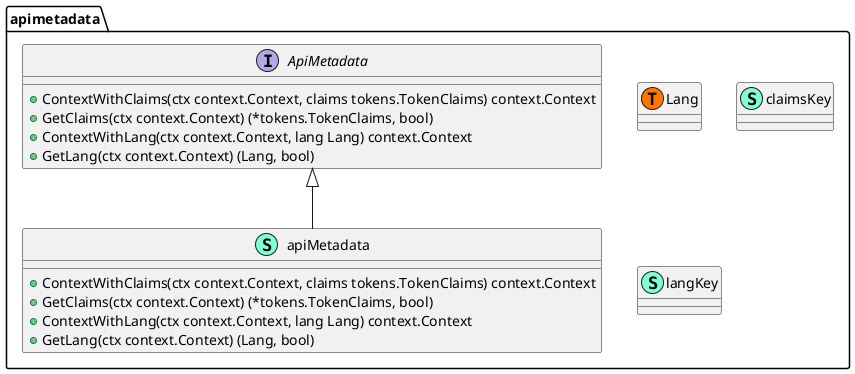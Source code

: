 @startuml apimetadata
namespace apimetadata {
    interface ApiMetadata  {
        + ContextWithClaims(ctx context.Context, claims tokens.TokenClaims) context.Context
        + GetClaims(ctx context.Context) (*tokens.TokenClaims, bool)
        + ContextWithLang(ctx context.Context, lang Lang) context.Context
        + GetLang(ctx context.Context) (Lang, bool)

    }
    class apiMetadata << (S,Aquamarine) >> {
        + ContextWithClaims(ctx context.Context, claims tokens.TokenClaims) context.Context
        + GetClaims(ctx context.Context) (*tokens.TokenClaims, bool)
        + ContextWithLang(ctx context.Context, lang Lang) context.Context
        + GetLang(ctx context.Context) (Lang, bool)

    }
    class apimetadata.Lang << (T, #FF7700) >>  {
    }
    class claimsKey << (S,Aquamarine) >> {
    }
    class langKey << (S,Aquamarine) >> {
    }
}

"apimetadata.ApiMetadata" <|-- "apimetadata.apiMetadata"
@enduml

@startuml auth

namespace auth {
    class service << (S,Aquamarine) >> {
        - pv protovalidate.Validator
        - store store.Queries
        - tokens tokens.Tokens
        - emailer emailer.Emailer
        - templates template.Templates
        - apiMetadata apimetadata.ApiMetadata
        - googleSvc google.GoogleSvc

        - generateTokenWithHash() (uuid.UUID, string, error)

        + InitiateEmail(ctx context.Context, r *InitiateEmailRequest) (*InitiateEmailResponse, error)
        + CompleteEmail(ctx context.Context, r *CompleteEmailRequest) (*CompleteEmailResponse, error)
        + UseGoogle(ctx context.Context, r *UseGoogleRequest) (*UseGoogleResponse, error)

    }
}

"authv1connect.AuthServiceHandler" <|-- "auth.service"


namespace authv1connect {
    interface AuthServiceHandler  {
        + InitiateEmail( context.Context,  *InitiateEmailRequest) (*InitiateEmailResponse, error)
        + CompleteEmail( context.Context,  *CompleteEmailRequest) (*CompleteEmailResponse, error)
        + UseGoogle( context.Context,  *UseGoogleRequest) (*UseGoogleResponse, error)

    }
}
@enduml

@startuml calendarv1
namespace calendarv1connect {
    interface CalendarServiceHandler  {
        + GetCalDavAccount( context.Context,  *GetCalDavAccountRequest) (*GetCalDavAccountResponse, error)
    }
}
@enduml

@startuml googleclient
namespace googleclient {
    interface Client  {
        + GetTokenInfo( context.Context,  *TokenInfoRequest) (*TokenInfoResponse, error)
        + GetUserInfo( context.Context,  *UserInfoRequest) (*UserInfoResponse, error)

    }
    class TokenInfoRequest << (S,Aquamarine) >> {
        + AccessToken string

    }
    class TokenInfoResponse << (S,Aquamarine) >> {
        + Azp string
        + Aud string
        + Sub string
        + Scope string
        + Exp string
        + ExpiresIn string
        + Email string
        + EmailVerified string
        + AccessType string

    }
    class UserInfoRequest << (S,Aquamarine) >> {
        + AccessToken string

    }
    class UserInfoResponse << (S,Aquamarine) >> {
        + Sub string
        + Name string
        + GivenName string
        + FamilyName string
        + Picture string
        + Email string
        + EmailVerified bool
        + Locale string

    }
    class client << (S,Aquamarine) >> {
        - cli httpclient.HTTPClient
        - baseUrl string

        + GetTokenInfo(ctx context.Context, r *TokenInfoRequest) (*TokenInfoResponse, error)
        + GetUserInfo(ctx context.Context, r *UserInfoRequest) (*UserInfoResponse, error)

    }
}
"googleclient.Client" <|-- "googleclient.client"
@enduml

@startuml emailer

left to right direction

namespace emailer {
    interface Emailer  {
        + Send(ctx context.Context, from FromEmail, to string, subject string, body string) error
        + SendFromTemplate(ctx context.Context, from FromEmail, template template.Template, to string) error

    }
    class emailer.EmailerName << (T, #FF7700) >>  {
    }
    class emailer.FromEmail << (T, #FF7700) >>  {
    }
    class resendEmailer << (S,Aquamarine) >> {
        - resend resend.Client

        + Send(ctx context.Context, from FromEmail, to string, subject string, body string) error
        + SendFromTemplate(ctx context.Context, from FromEmail, template template.Template, to string) error

    }
    class smtpEmailer << (S,Aquamarine) >> {
        - host string
        - port string
        - username string
        - password string

        + Send(ctx context.Context, from FromEmail, to string, subject string, body string) error
        + SendFromTemplate(ctx context.Context, from FromEmail, template template.Template, to string) error

    }
    class stdoutEmailer << (S,Aquamarine) >> {
        + Send(ctx context.Context, from FromEmail, to string, subject string, body string) error
        + SendFromTemplate(ctx context.Context, from FromEmail, template template.Template, to string) error

    }
}

"emailer.Emailer" <|-- "emailer.resendEmailer"
"emailer.Emailer" <|-- "emailer.smtpEmailer"
"emailer.Emailer" <|-- "emailer.stdoutEmailer"
@enduml

@startuml googlesvc
namespace googlesvc {
    interface GoogleSvc  {
        + GetUserInfoByToken(ctx context.Context, token string) (*client.UserInfoResponse, error)

    }
    class service << (S,Aquamarine) >> {
        - googleOAuthClientId string
        - googleClient client.Client

        + GetUserInfoByToken(ctx context.Context, token string) (*client.UserInfoResponse, error)

    }
}

"googlesvc.GoogleSvc" <|-- "googlesvc.service"
@enduml

@startuml httpclient
namespace httpclient {
    interface HTTPClient  {
        + Get(url string, headers <font color=blue>map</font>[string]string, queryparams url.Values) (*http.Response, error)
        + Post(url string, body <font color=blue>interface</font>{}, headers <font color=blue>map</font>[string]string) (*http.Response, error)

    }
    class client << (S,Aquamarine) >> {
        - httpClient *http.Client

        + Get(url string, headers <font color=blue>map</font>[string]string, queryparams url.Values) (*http.Response, error)
        + Post(url string, body <font color=blue>interface</font>{}, headers <font color=blue>map</font>[string]string) (*http.Response, error)

    }
}
@enduml

@startuml template
namespace template {
    class Template << (S,Aquamarine) >> {
        + Subject string
        + HTML string

    }
    interface Templates  {
        + MagicLinkTemplate(lang apimetadata.Lang, token string) (*Template, error)
        + WelcomeTemplate(lang apimetadata.Lang, name string) (*Template, error)

    }
    class templates << (S,Aquamarine) >> {
        - domain string

        + MagicLinkTemplate(lang apimetadata.Lang, token string) (*Template, error)
        + WelcomeTemplate(tl apimetadata.Lang, name string) (*Template, error)

    }
}

"template.Templates" <|-- "template.templates"
@enduml

@startuml store

left to right direction

namespace store {
    interface DBTX  {
        + ExecContext( context.Context,  string,  ...<font color=blue>interface</font>{}) (sql.Result, error)
        + PrepareContext( context.Context,  string) (*sql.Stmt, error)
        + QueryContext( context.Context,  string,  ...<font color=blue>interface</font>{}) (*sql.Rows, error)
        + QueryRowContext( context.Context,  string,  ...<font color=blue>interface</font>{}) *sql.Row

    }
    class Queries << (S,Aquamarine) >> {
        - db DBTX

        + CreateAuthGoogle(ctx context.Context, arg CreateAuthGoogleParams) (AuthGoogle, error)
        + GetAuthGoogleByCustomerId(ctx context.Context, customerID uuid.UUID) (AuthGoogle, error)
        + GetAuthGoogleBySub(ctx context.Context, sub string) (AuthGoogle, error)
        + CreateCustomerIfNotExists(ctx context.Context, arg CreateCustomerIfNotExistsParams) (CreateCustomerIfNotExistsRow, error)
        + DeleteCustomerById(ctx context.Context, id uuid.UUID) error
        + GetCustomerByEmail(ctx context.Context, email string) (Customer, error)
        + GetCustomerById(ctx context.Context, id uuid.UUID) (Customer, error)
        + WithTx(tx *sql.Tx) *Queries
        + CreateMagicLink(ctx context.Context, arg CreateMagicLinkParams) (MagicLink, error)
        + GetUnusedMagicLinkByTokenHash(ctx context.Context, tokenHash string) (MagicLink, error)
        + UpdateMagicLinkUsedAtByTokenHash(ctx context.Context, arg UpdateMagicLinkUsedAtByTokenHashParams) error

    }
}
@enduml

@startuml tokens
namespace tokens {
    class Payload << (S,Aquamarine) >> {
        + CustomerId string

    }
    class TokenClaims << (S,Aquamarine) >> {
        + Payload Payload

    }
    interface Tokens  {
        + NewToken(customerId string, aud Audience) (string, error)
        + ParseToken(token string) (*TokenClaims, error)

    }
    class tokens << (S,Aquamarine) >> {
        + PublicKey *rsa.PublicKey
        + PrivateKey *rsa.PrivateKey

        + NewToken(customerId string, aud Audience) (string, error)
        + ParseToken(token string) (*TokenClaims, error)

    }
    class tokens.Audience << (T, #FF7700) >>  {
    }
}

"jwt.StandardClaims" *-- "tokens.TokenClaims"
"tokens.Tokens" <|-- "tokens.tokens"
@enduml

@startuml util
namespace util {
    class FalakConfig << (S,Aquamarine) >> {
        + Port string
        + JWTPublicKey string
        + JWTPrivateKey string
        + DBUser string
        + DBPassword string
        + DBHost string
        + DBPort string
        + DBName string
        + DBSSLMode string
        + EmailerName string
        + SMTPHost string
        + SMTPPort string
        + SMTPUSername string
        + SMTPPasword string
        + Domain string
        + ResendApiKey string
        + GoogleClientBaseUrl string
        + GoogleOAuthClientId string
    }
}

"__builtin__.string" #.. "apimetadata.Lang"
"__builtin__.string" #.. "emailer.EmailerName"
"__builtin__.string" #.. "emailer.FromEmail"
"__builtin__.string" #.. "tokens.Audience"
@enduml